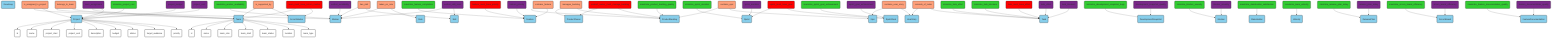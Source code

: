 graph TD
    %% Entities
    classDef entity fill:#87CEEB,stroke:#333,stroke-width:2px;
    classDef attribute fill:#FFFFFF,stroke:#333,stroke-width:2px;
    classDef relation fill:#FFA07A,stroke:#333,stroke-width:2px;
    classDef goal fill:#32CD32,stroke:#333,stroke-width:2px;
    classDef condition fill:#FF0000,stroke:#333,stroke-width:2px;
    classDef decisionVariable fill:#7A288A,stroke:#333,stroke-width:2px;

    %% Entities
    P(Project):::entity
    T(Team):::entity
    W(Worker):::entity
    F(Feature):::entity
    S(Skill):::entity
    R(Role):::entity
    PO(ProductOwner):::entity
    SM(ScrumMaster):::entity
    PB(ProductBacklog):::entity
    SP(Sprint):::entity
    SG(SprintGoal):::entity
    E(Epic):::entity
    US(UserStory):::entity
    TSK(Task):::entity
    DEV(DevelopmentSnapshot):::entity
    BL(Blocker):::entity
    SH(Stakeholder):::entity
    VEL(Velocity):::entity
    REP(ReleasePlan):::entity
    RM(Roadmap):::entity
    SCB(ScrumBoard):::entity
    FED(FeatureDocumentation):::entity

    %% Attributes
    id_P(id):::attribute
    name_P(name):::attribute
    project_start_P(project_start):::attribute
    project_end_P(project_end):::attribute
    description_P(description):::attribute
    budget_P(budget):::attribute
    status_P(status):::attribute
    target_audience_P(target_audience):::attribute
    priority_P(priority):::attribute

    id_T(id):::attribute
    name_T(name):::attribute
    team_size_T(team_size):::attribute
    team_start_T(team_start):::attribute
    team_status_T(team_status):::attribute
    location_T(location):::attribute
    team_type_T(team_type):::attribute

    %% ... (other attributes)

    %% Entity-Attribute connections
    P --> id_P
    P --> name_P
    P --> project_start_P
    P --> project_end_P
    P --> description_P
    P --> budget_P
    P --> status_P
    P --> target_audience_P
    P --> priority_P

    T --> id_T
    T --> name_T
    T --> team_size_T
    T --> team_start_T
    T --> team_status_T
    T --> location_T
    T --> team_type_T

    %% ... (other entity-attribute connections)

    %% Relations
    R1(is_assigned_to_project):::relation --> T
    R1 --> P
    R2(belongs_to_team):::relation --> W
    R2 --> T
    R3(has_skill):::relation --> W
    R3 --> S
    R4(takes_on_role):::relation --> W
    R4 --> R
    R5(manages_backlog):::relation --> PO
    R5 --> PB
    R6(is_supported_by):::relation --> T
    R6 --> SM
    R7(contains_feature):::relation --> PB
    R7 --> F
    R8(contains_epic):::relation --> PB
    R8 --> E
    R9(contains_user_story):::relation --> E
    R9 --> US
    R10(consists_of_tasks):::relation --> US
    R10 --> TSK

    %% Goals
    G0(maximize_team_velocity):::goal
    G0 --> VEL
    G1(minimize_blocker_severity):::goal
    G1 --> BL
    G2(maximize_sprint_goal_achievement):::goal
    G2 --> SG
    G3(minimize_sprint_duration):::goal
    G3 --> SP
    G4(maximize_feature_completion):::goal
    G4 --> F
    G5(minimize_task_effort):::goal
    G5 --> TSK
    G6(maximize_stakeholder_satisfaction):::goal
    G6 --> SH
    G7(minimize_release_plan_delay):::goal
    G7 --> REP
    G8(maximize_product_backlog_quality):::goal
    G8 --> PB
    G9(minimize_development_snapshot_bugs):::goal
    G9 --> DEV
    G10(maximize_scrum_board_efficiency):::goal
    G10 --> SCB
    G11(maximize_worker_availability):::goal
    G11 --> W
    G12(minimize_project_cost):::goal
    G12 --> P
    G13(maximize_feature_documentation_quality):::goal
    G13 --> FED
    G14(minimize_task_blockers):::goal
    G14 --> TSK

    %% Conditions
    C0(team_must_have_scrum_master):::condition
    C0 --> T
    C0 --> SM
    C1(product_owner_must_manage_backlog):::condition
    C1 --> PO
    C1 --> PB
    C2(sprint_must_have_goal):::condition
    C2 --> SP
    C2 --> SG
    C3(task_must_have_effort):::condition
    C3 --> TSK
    C4(feature_must_have_priority):::condition
    C4 --> F

    %% Decision Variables
    DV0(team_assignment):::decisionVariable
    DV0 --> T
    DV0 --> P
    DV1(worker_skill_level):::decisionVariable
    DV1 --> W
    DV1 --> S
    DV2(sprint_duration):::decisionVariable
    DV2 --> SP
    DV3(task_effort):::decisionVariable
    DV3 --> TSK
    DV4(feature_priority):::decisionVariable
    DV4 --> F
    DV5(worker_availability):::decisionVariable
    DV5 --> W
    DV6(project_budget):::decisionVariable
    DV6 --> P
    DV7(release_plan_delay):::decisionVariable
    DV7 --> REP
    DV8(scrum_board_efficiency):::decisionVariable
    DV8 --> SCB
    DV9(development_snapshot_quality):::decisionVariable
    DV9 --> DEV
    DV10(feature_documentation_quality):::decisionVariable
    DV10 --> FED
    DV11(blocker_severity):::decisionVariable
    DV11 --> BL
    DV12(sprint_goal_achievement):::decisionVariable
    DV12 --> SG
    DV13(task_blockers):::decisionVariable
    DV13 --> TSK
    DV14(project_cost):::decisionVariable
    DV14 --> P